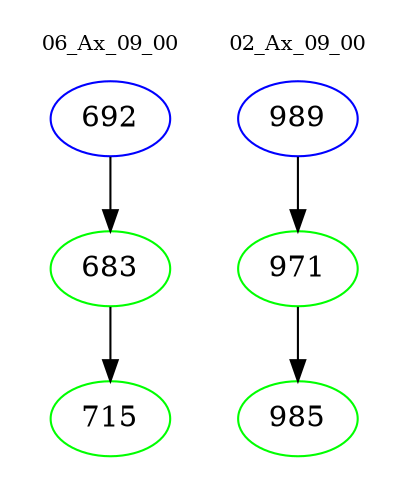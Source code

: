 digraph{
subgraph cluster_0 {
color = white
label = "06_Ax_09_00";
fontsize=10;
T0_692 [label="692", color="blue"]
T0_692 -> T0_683 [color="black"]
T0_683 [label="683", color="green"]
T0_683 -> T0_715 [color="black"]
T0_715 [label="715", color="green"]
}
subgraph cluster_1 {
color = white
label = "02_Ax_09_00";
fontsize=10;
T1_989 [label="989", color="blue"]
T1_989 -> T1_971 [color="black"]
T1_971 [label="971", color="green"]
T1_971 -> T1_985 [color="black"]
T1_985 [label="985", color="green"]
}
}
